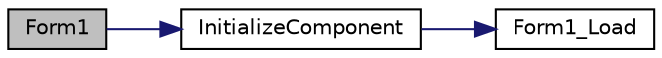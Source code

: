 digraph "Form1"
{
 // LATEX_PDF_SIZE
  edge [fontname="Helvetica",fontsize="10",labelfontname="Helvetica",labelfontsize="10"];
  node [fontname="Helvetica",fontsize="10",shape=record];
  rankdir="LR";
  Node0 [label="Form1",height=0.2,width=0.4,color="black", fillcolor="grey75", style="filled", fontcolor="black",tooltip=" "];
  Node0 -> Node1 [color="midnightblue",fontsize="10",style="solid",fontname="Helvetica"];
  Node1 [label="InitializeComponent",height=0.2,width=0.4,color="black", fillcolor="white", style="filled",URL="$classviolet_1_1Form1.html#a6405d5db675d5338663195a4d12b4c9f",tooltip="Required method for Designer support - do not modify the contents of this method with the code editor..."];
  Node1 -> Node2 [color="midnightblue",fontsize="10",style="solid",fontname="Helvetica"];
  Node2 [label="Form1_Load",height=0.2,width=0.4,color="black", fillcolor="white", style="filled",URL="$classviolet_1_1Form1.html#a856ae2e4a01c9f7be8c9081b187e2122",tooltip=" "];
}
